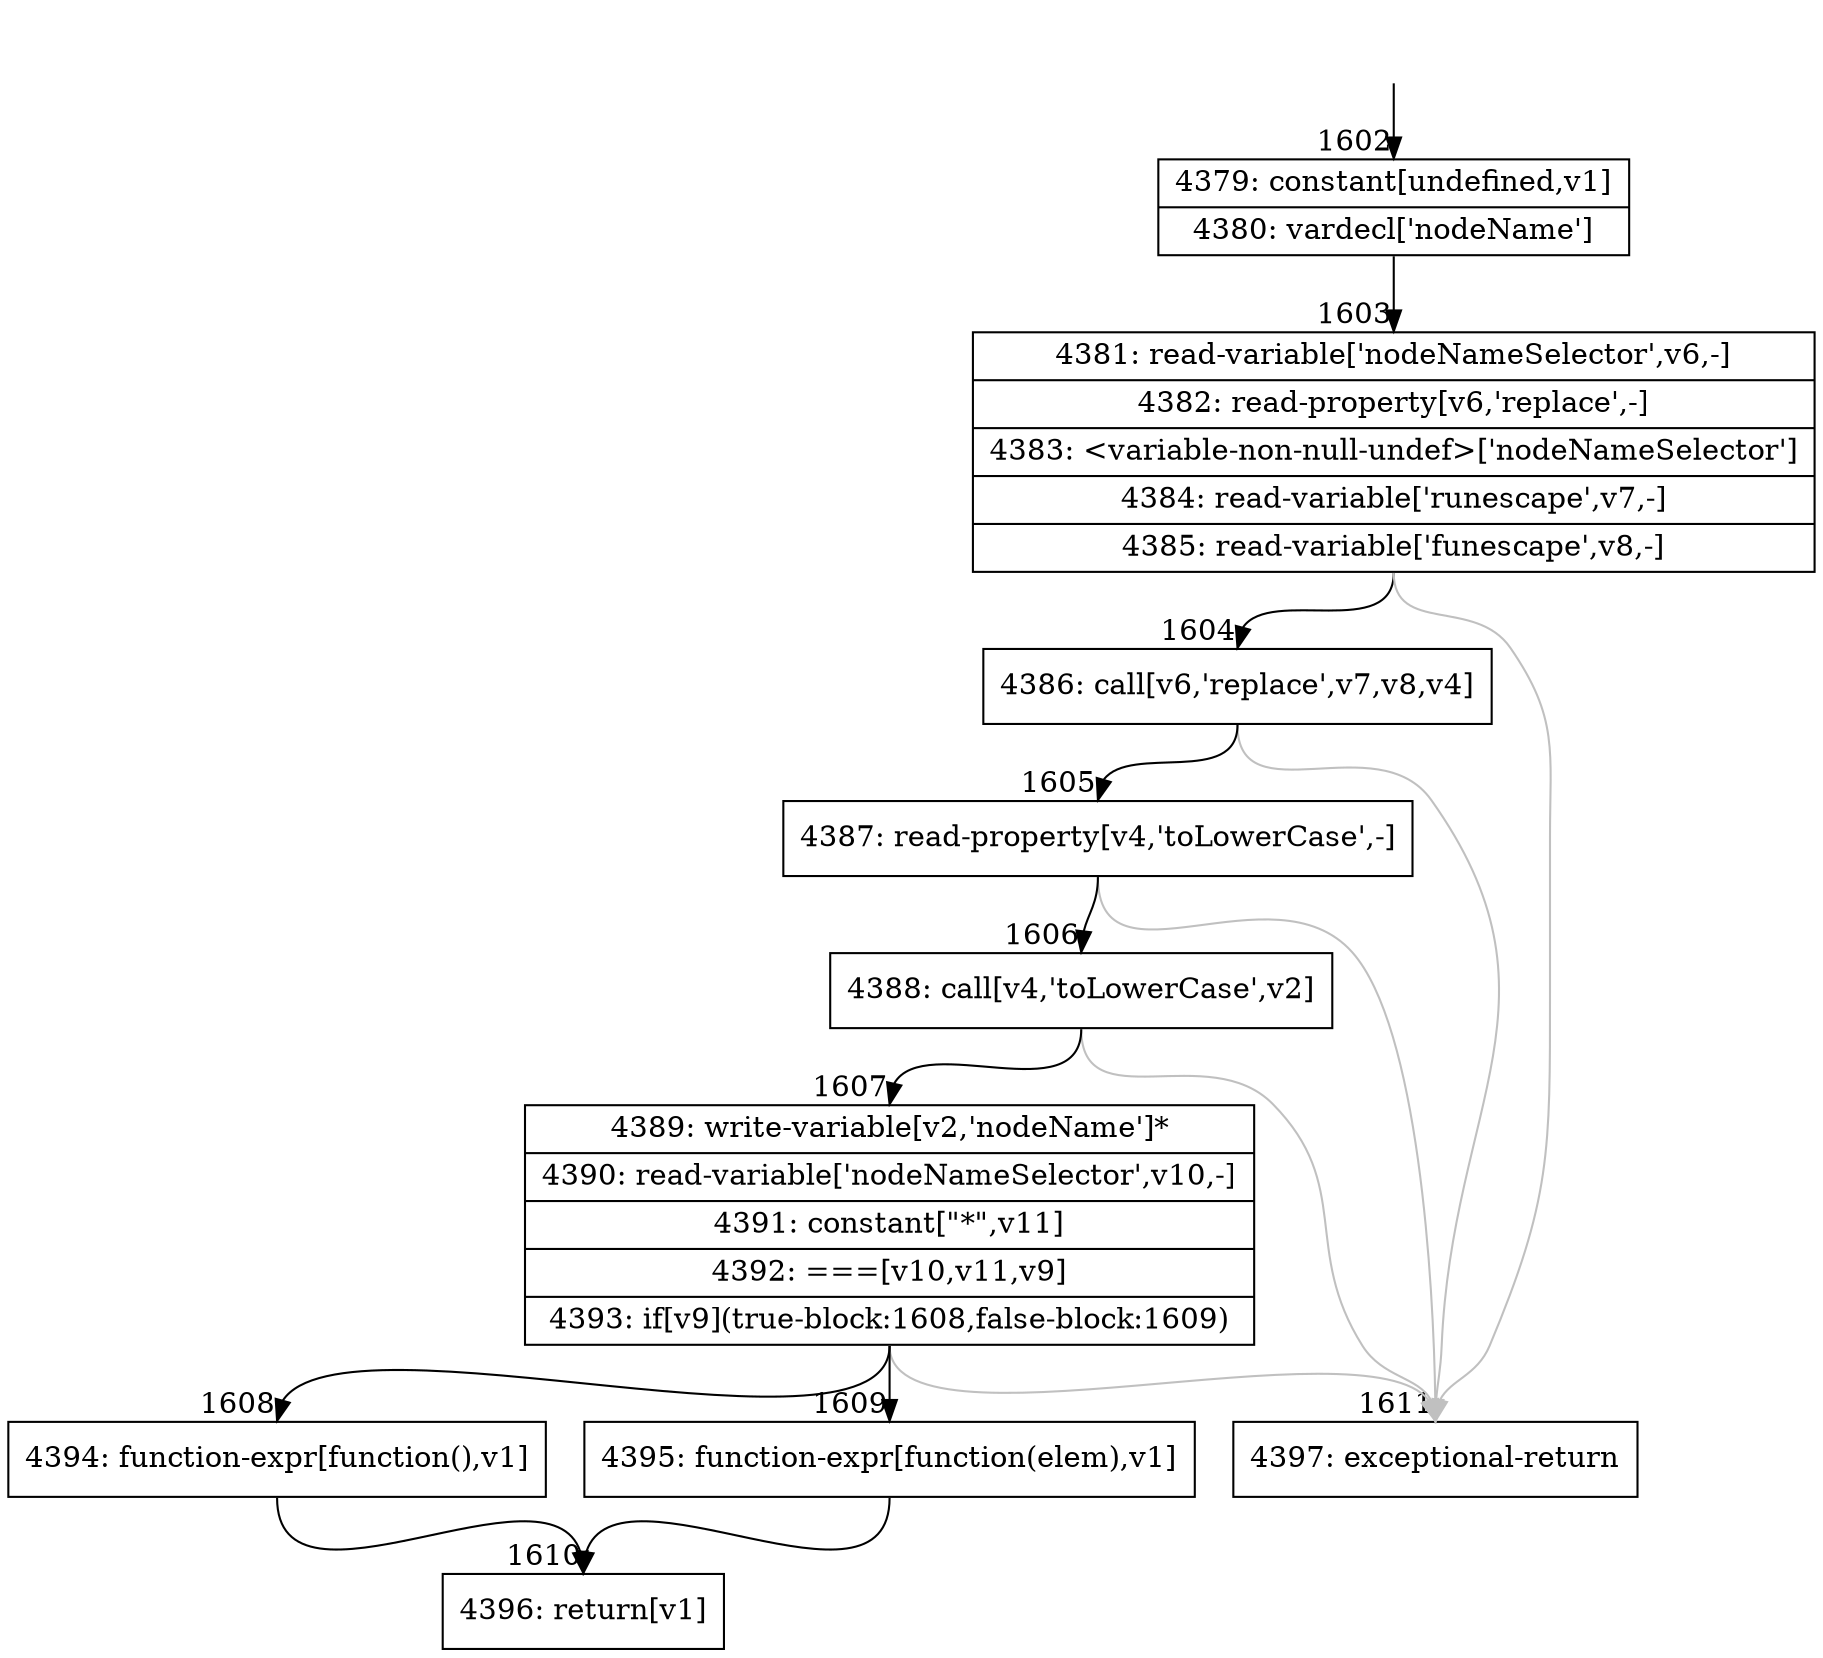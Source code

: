 digraph {
rankdir="TD"
BB_entry108[shape=none,label=""];
BB_entry108 -> BB1602 [tailport=s, headport=n, headlabel="    1602"]
BB1602 [shape=record label="{4379: constant[undefined,v1]|4380: vardecl['nodeName']}" ] 
BB1602 -> BB1603 [tailport=s, headport=n, headlabel="      1603"]
BB1603 [shape=record label="{4381: read-variable['nodeNameSelector',v6,-]|4382: read-property[v6,'replace',-]|4383: \<variable-non-null-undef\>['nodeNameSelector']|4384: read-variable['runescape',v7,-]|4385: read-variable['funescape',v8,-]}" ] 
BB1603 -> BB1604 [tailport=s, headport=n, headlabel="      1604"]
BB1603 -> BB1611 [tailport=s, headport=n, color=gray, headlabel="      1611"]
BB1604 [shape=record label="{4386: call[v6,'replace',v7,v8,v4]}" ] 
BB1604 -> BB1605 [tailport=s, headport=n, headlabel="      1605"]
BB1604 -> BB1611 [tailport=s, headport=n, color=gray]
BB1605 [shape=record label="{4387: read-property[v4,'toLowerCase',-]}" ] 
BB1605 -> BB1606 [tailport=s, headport=n, headlabel="      1606"]
BB1605 -> BB1611 [tailport=s, headport=n, color=gray]
BB1606 [shape=record label="{4388: call[v4,'toLowerCase',v2]}" ] 
BB1606 -> BB1607 [tailport=s, headport=n, headlabel="      1607"]
BB1606 -> BB1611 [tailport=s, headport=n, color=gray]
BB1607 [shape=record label="{4389: write-variable[v2,'nodeName']*|4390: read-variable['nodeNameSelector',v10,-]|4391: constant[\"*\",v11]|4392: ===[v10,v11,v9]|4393: if[v9](true-block:1608,false-block:1609)}" ] 
BB1607 -> BB1608 [tailport=s, headport=n, headlabel="      1608"]
BB1607 -> BB1609 [tailport=s, headport=n, headlabel="      1609"]
BB1607 -> BB1611 [tailport=s, headport=n, color=gray]
BB1608 [shape=record label="{4394: function-expr[function(),v1]}" ] 
BB1608 -> BB1610 [tailport=s, headport=n, headlabel="      1610"]
BB1609 [shape=record label="{4395: function-expr[function(elem),v1]}" ] 
BB1609 -> BB1610 [tailport=s, headport=n]
BB1610 [shape=record label="{4396: return[v1]}" ] 
BB1611 [shape=record label="{4397: exceptional-return}" ] 
}
